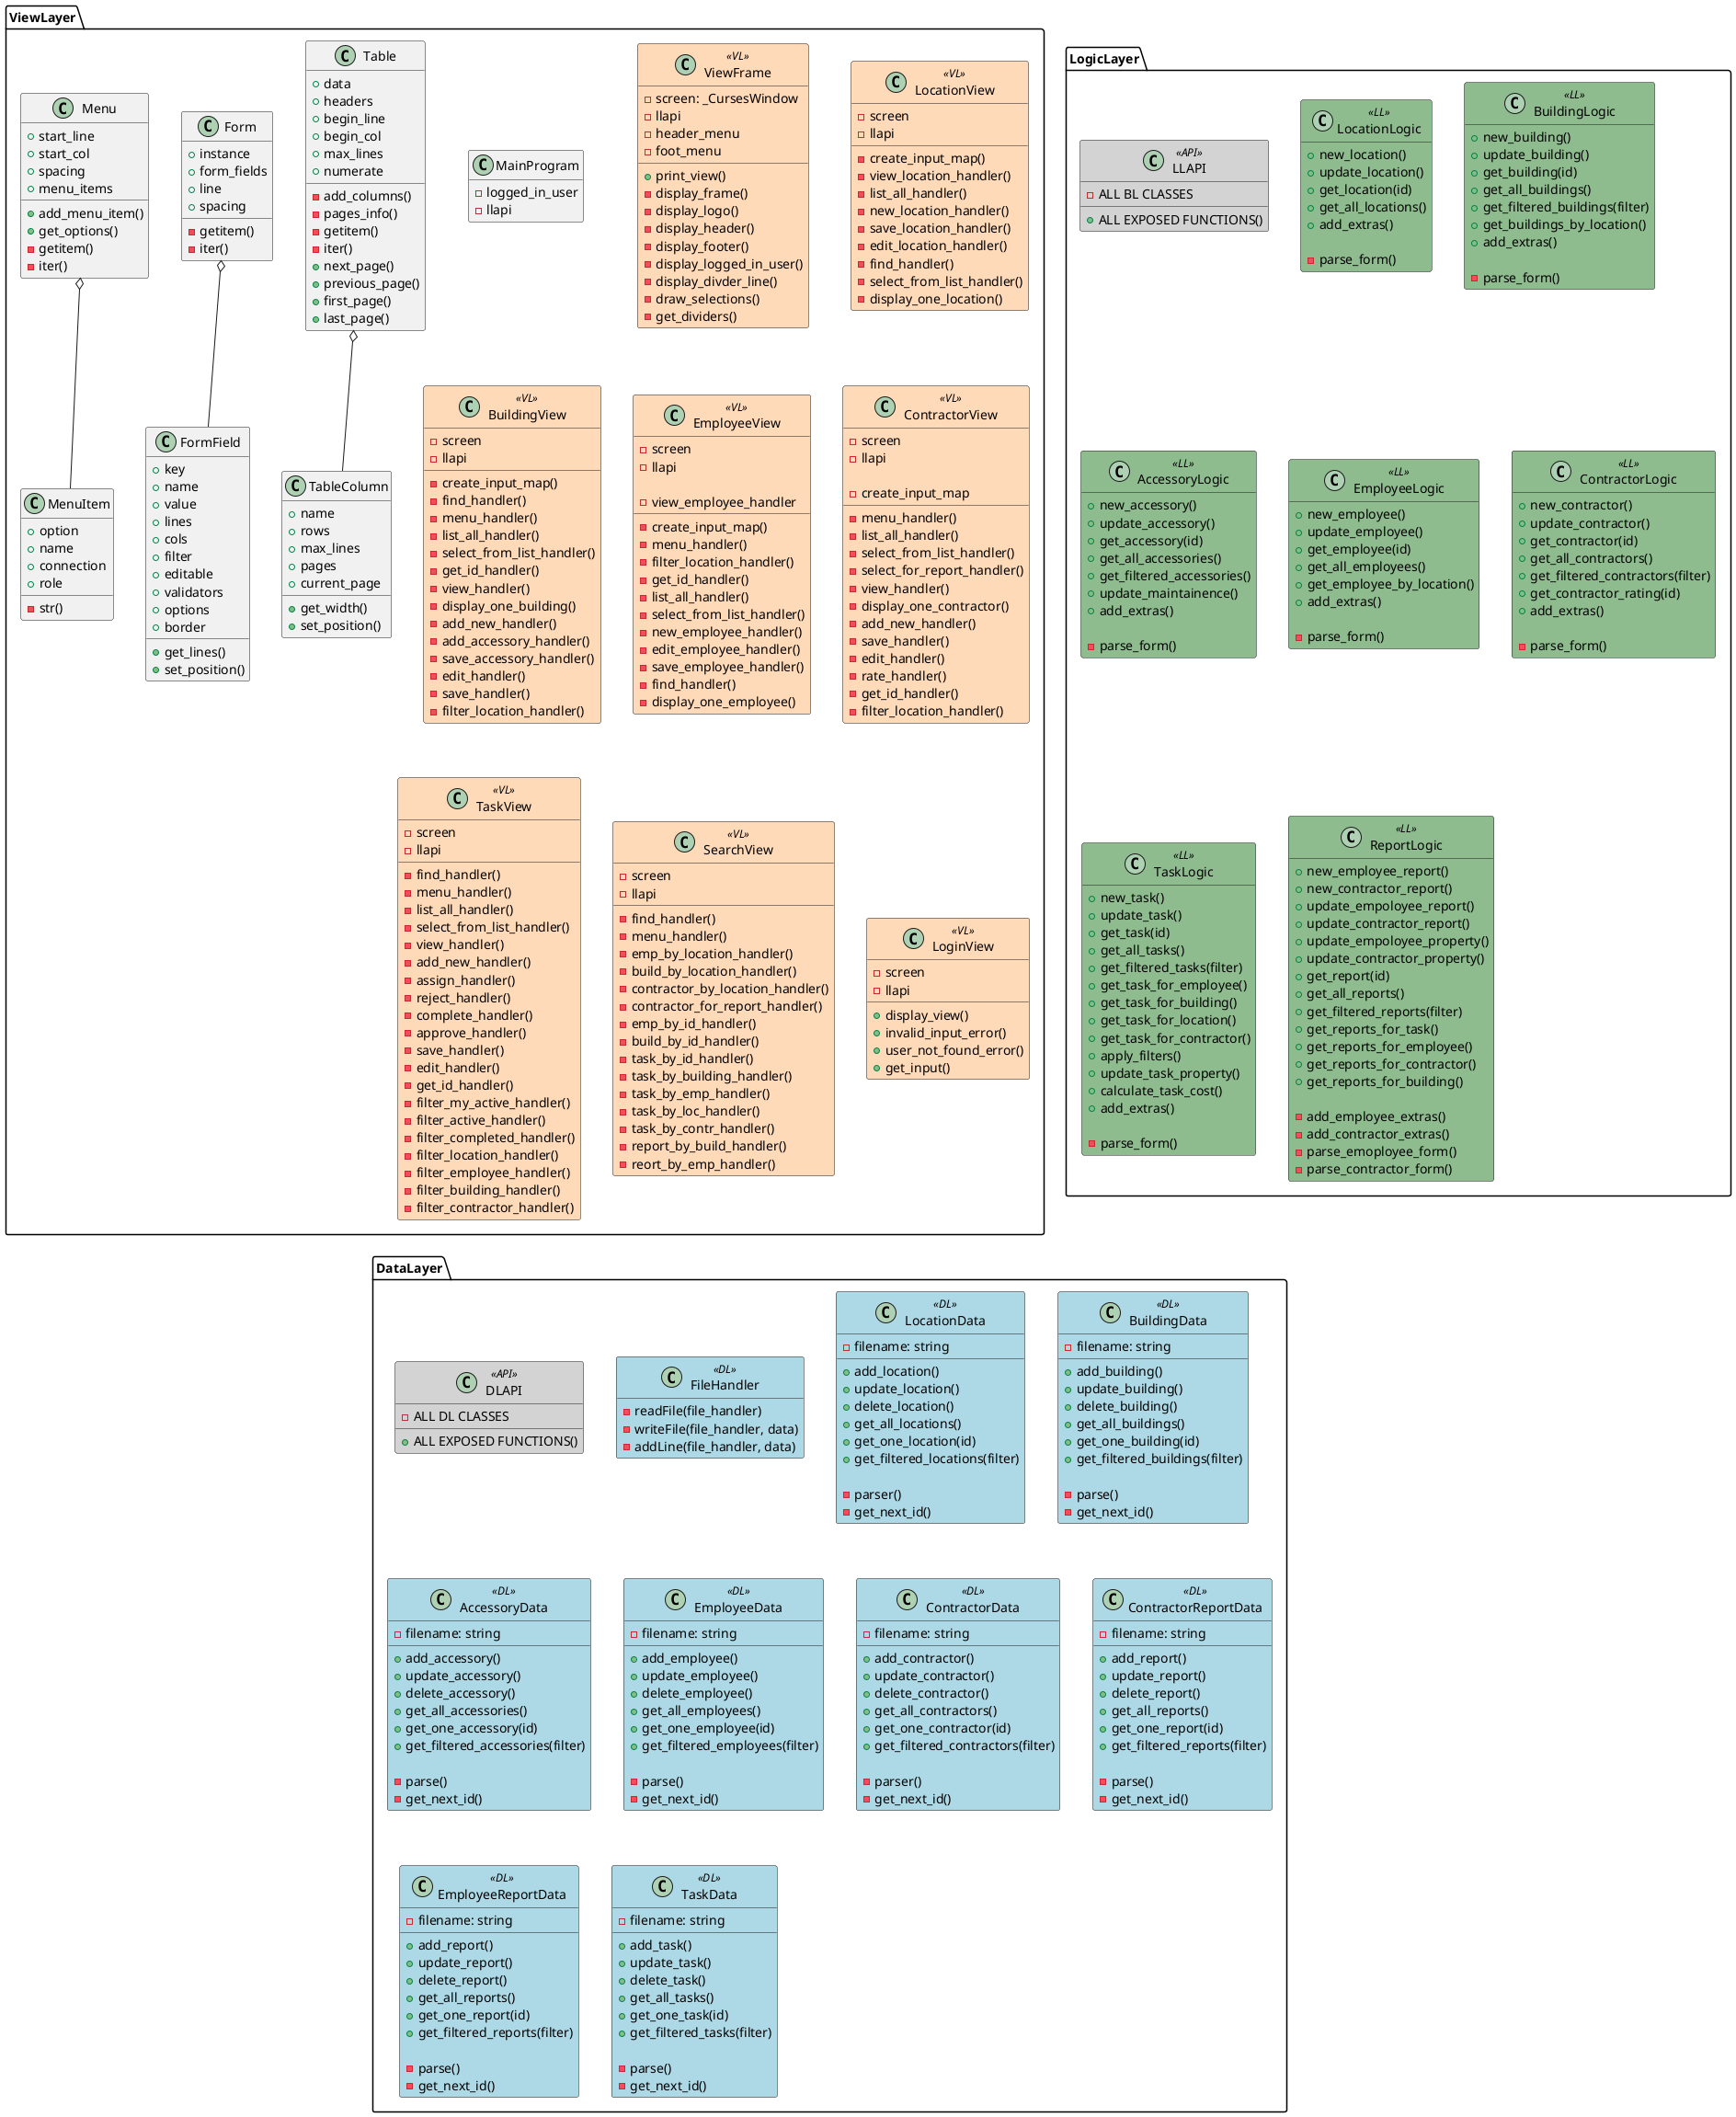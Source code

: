 @startuml 3-tier
hide empty members

skinparam class {
  BackgroundColor<<VL>> PeachPuff
  BackgroundColor<<LL>> DarkSeaGreen
  BackgroundColor<<DL>> LightBlue
  BackgroundColor<<API>> LightGray
}

package ViewLayer {
  Class Table {
    + data
    + headers
    + begin_line
    + begin_col
    + max_lines
    + numerate

    - add_columns()
    - pages_info()
    - getitem()
    - iter()
    + next_page()
    + previous_page()
    + first_page()
    + last_page()

  }
  Class TableColumn {
    + name
    + rows
    + max_lines
    + pages
    + current_page

    + get_width()
    + set_position()
  } 

  Table o-- TableColumn

  Class Form {
    + instance
    + form_fields
    + line
    + spacing

    - getitem()
    - iter()
  }
  Class FormField {
    + key
    + name
    + value
    + lines
    + cols
    + filter
    + editable
    + validators
    + options
    + border

    + get_lines()
    + set_position()
  } 

  Form o-- FormField

  Class Menu {
    + start_line
    + start_col
    + spacing
    + menu_items

    + add_menu_item()
    + get_options()
    - getitem()
    - iter()
  }
  Class MenuItem {
    + option
    + name
    + connection
    + role

    - str()
  }

  Menu o-- MenuItem

  Class MainProgram {
    - logged_in_user
    - llapi
  }
  Class ViewFrame <<VL>> {
    - screen: _CursesWindow
    - llapi
    - header_menu
    - foot_menu

    + print_view()
    - display_frame()
    - display_logo()
    - display_header()
    - display_footer()
    - display_logged_in_user()
    - display_divder_line()
    - draw_selections()
    - get_dividers()
  }
  Class LocationView <<VL>> {
    - screen
    - llapi

    - create_input_map()
    - view_location_handler()
    - list_all_handler()
    - new_location_handler()
    - save_location_handler()
    - edit_location_handler()
    - find_handler()
    - select_from_list_handler()
    - display_one_location()
    
  }
  Class BuildingView <<VL>> {
    - screen
    - llapi

    - create_input_map()
    - find_handler()
    - menu_handler()
    - list_all_handler()
    - select_from_list_handler()
    - get_id_handler()
    - view_handler()
    - display_one_building()
    - add_new_handler()
    - add_accessory_handler()
    - save_accessory_handler()
    - edit_handler()
    - save_handler()
    - filter_location_handler()
  }
  Class EmployeeView <<VL>> {
    - screen
    - llapi
 
    - create_input_map()
    - menu_handler()
    - view_employee_handler
    - filter_location_handler()
    - get_id_handler()
    - list_all_handler()
    - select_from_list_handler()
    - new_employee_handler()
    - edit_employee_handler()
    - save_employee_handler()
    - find_handler()
    - display_one_employee()
  }
  Class ContractorView <<VL>> {
    - screen
    - llapi

    - create_input_map
    - menu_handler()
    - list_all_handler()
    - select_from_list_handler()
    - select_for_report_handler()
    - view_handler()
    - display_one_contractor()
    - add_new_handler()
    - save_handler()
    - edit_handler()
    - rate_handler()
    - get_id_handler()
    - filter_location_handler()
  }
  Class TaskView <<VL>> {
    - screen
    - llapi

    - find_handler()
    - menu_handler()
    - list_all_handler()
    - select_from_list_handler()
    - view_handler()
    - add_new_handler()
    - assign_handler()
    - reject_handler()
    - complete_handler()
    - approve_handler()
    - save_handler()
    - edit_handler()
    - get_id_handler()
    - filter_my_active_handler()
    - filter_active_handler()
    - filter_completed_handler()
    - filter_location_handler()
    - filter_employee_handler()
    - filter_building_handler()
    - filter_contractor_handler()
  }
  Class SearchView <<VL>> {
    - screen
    - llapi

    - find_handler()
    - menu_handler()
    - emp_by_location_handler()
    - build_by_location_handler()
    - contractor_by_location_handler()
    - contractor_for_report_handler()
    - emp_by_id_handler()
    - build_by_id_handler()
    - task_by_id_handler()
    - task_by_building_handler()
    - task_by_emp_handler()
    - task_by_loc_handler()
    - task_by_contr_handler()
    - report_by_build_handler()
    - reort_by_emp_handler()
  }
  Class LoginView <<VL>> {
    - screen
    - llapi

    + display_view()
    + invalid_input_error()
    + user_not_found_error()
    + get_input()
  }
}
package LogicLayer {
  Class LLAPI <<API>> {
    - ALL BL CLASSES
    + ALL EXPOSED FUNCTIONS()
  }
  class LocationLogic <<LL>> {
    + new_location()
    + update_location()
    + get_location(id)
    + get_all_locations()
    + add_extras()

    - parse_form()
  }
  class BuildingLogic <<LL>> {
    + new_building()
    + update_building()
    + get_building(id)
    + get_all_buildings()
    + get_filtered_buildings(filter)
    + get_buildings_by_location()
    + add_extras()

    - parse_form()
  }
  class AccessoryLogic <<LL>> {
    + new_accessory()
    + update_accessory()
    + get_accessory(id)
    + get_all_accessories()
    + get_filtered_accessories()
    + update_maintainence()
    + add_extras()

    - parse_form()
  }
  class EmployeeLogic <<LL>> {
    + new_employee()
    + update_employee()
    + get_employee(id)
    + get_all_employees()
    + get_employee_by_location()
    + add_extras()

    - parse_form()
  }
  class ContractorLogic <<LL>> {
    + new_contractor()
    + update_contractor()
    + get_contractor(id)
    + get_all_contractors()
    + get_filtered_contractors(filter)
    + get_contractor_rating(id)
    + add_extras()

    - parse_form()
  }
  class TaskLogic <<LL>> {
    + new_task()
    + update_task()
    + get_task(id)
    + get_all_tasks()
    + get_filtered_tasks(filter)
    + get_task_for_employee()
    + get_task_for_building()
    + get_task_for_location()
    + get_task_for_contractor()
    + apply_filters()
    + update_task_property()
    + calculate_task_cost()
    + add_extras()

    - parse_form()
  }
  class ReportLogic <<LL>> {
    + new_employee_report()
    + new_contractor_report()
    + update_empoloyee_report()
    + update_contractor_report()
    + update_empoloyee_property()
    + update_contractor_property()
    + get_report(id)
    + get_all_reports()
    + get_filtered_reports(filter)
    + get_reports_for_task()
    + get_reports_for_employee()
    + get_reports_for_contractor()
    + get_reports_for_building()
    
    - add_employee_extras()
    - add_contractor_extras()
    - parse_emoployee_form()
    - parse_contractor_form()

  }
}

package DataLayer {
  Class DLAPI <<API>> {
    - ALL DL CLASSES
    + ALL EXPOSED FUNCTIONS()
  }
  class FileHandler <<DL>> {
    - readFile(file_handler)
    - writeFile(file_handler, data)
    - addLine(file_handler, data)
  }
  Class LocationData <<DL>> {
    - filename: string

    + add_location()
    + update_location()
    + delete_location()
    + get_all_locations()
    + get_one_location(id)
    + get_filtered_locations(filter)

    - parser()
    - get_next_id()
  }
  Class BuildingData <<DL>> {
    - filename: string
    
    + add_building()
    + update_building()
    + delete_building()
    + get_all_buildings()
    + get_one_building(id)
    + get_filtered_buildings(filter)
    
    - parse()
    - get_next_id()
  }
  Class AccessoryData <<DL>> {
    - filename: string
    
    + add_accessory()
    + update_accessory()
    + delete_accessory()
    + get_all_accessories()
    + get_one_accessory(id)
    + get_filtered_accessories(filter)

    - parse()
    - get_next_id()
  }
  Class EmployeeData <<DL>> {
    - filename: string
    
    + add_employee()
    + update_employee()
    + delete_employee()
    + get_all_employees()
    + get_one_employee(id)
    + get_filtered_employees(filter)

    - parse()
    - get_next_id()
  }
  Class ContractorData <<DL>> {
    - filename: string
    
    + add_contractor()
    + update_contractor()
    + delete_contractor()
    + get_all_contractors()
    + get_one_contractor(id)
    + get_filtered_contractors(filter)

    - parser()
    - get_next_id()
  }
  Class ContractorReportData <<DL>> {
    - filename: string
    
    + add_report()
    + update_report()
    + delete_report()
    + get_all_reports()
    + get_one_report(id)
    + get_filtered_reports(filter)

    - parse()
    - get_next_id()
  }
  Class EmployeeReportData <<DL>> {
    - filename: string
    
    + add_report()
    + update_report()
    + delete_report()
    + get_all_reports()
    + get_one_report(id)
    + get_filtered_reports(filter)

    - parse()
    - get_next_id()
  }
  Class TaskData <<DL>> {
    - filename: string
    
    + add_task()
    + update_task()
    + delete_task()
    + get_all_tasks()
    + get_one_task(id)
    + get_filtered_tasks(filter)

    - parse()
    - get_next_id()
  }
}

@enduml
